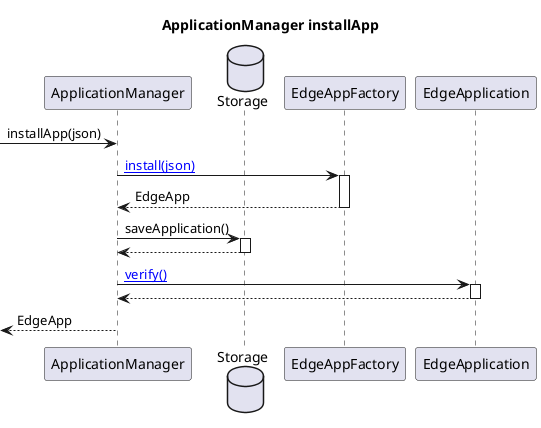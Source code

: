 @startuml
title "ApplicationManager installApp"

participant ApplicationManager as AM
database Storage as Stor
participant EdgeAppFactory as EAF
participant EdgeApplication as EApp

[->AM: installApp(json)

AM->EAF ++: [[http://www.plantuml.com/plantuml/proxy?cache=no&src=https://raw.githubusercontent.com/se-edge/diagrams/develop/ApplicationManager/EdgeAppFactory.install.puml&fmt=svg install(json)]]
EAF-->AM --: EdgeApp

AM->Stor ++: saveApplication()
Stor-->AM --:


AM->EApp ++: [[http://www.plantuml.com/plantuml/proxy?cache=no&src=https://raw.githubusercontent.com/se-edge/diagrams/develop/ApplicationManager/ComposeApplication.verify.puml&fmt=svg verify()]]
EApp-->AM --:

AM-->[: EdgeApp
@enduml
